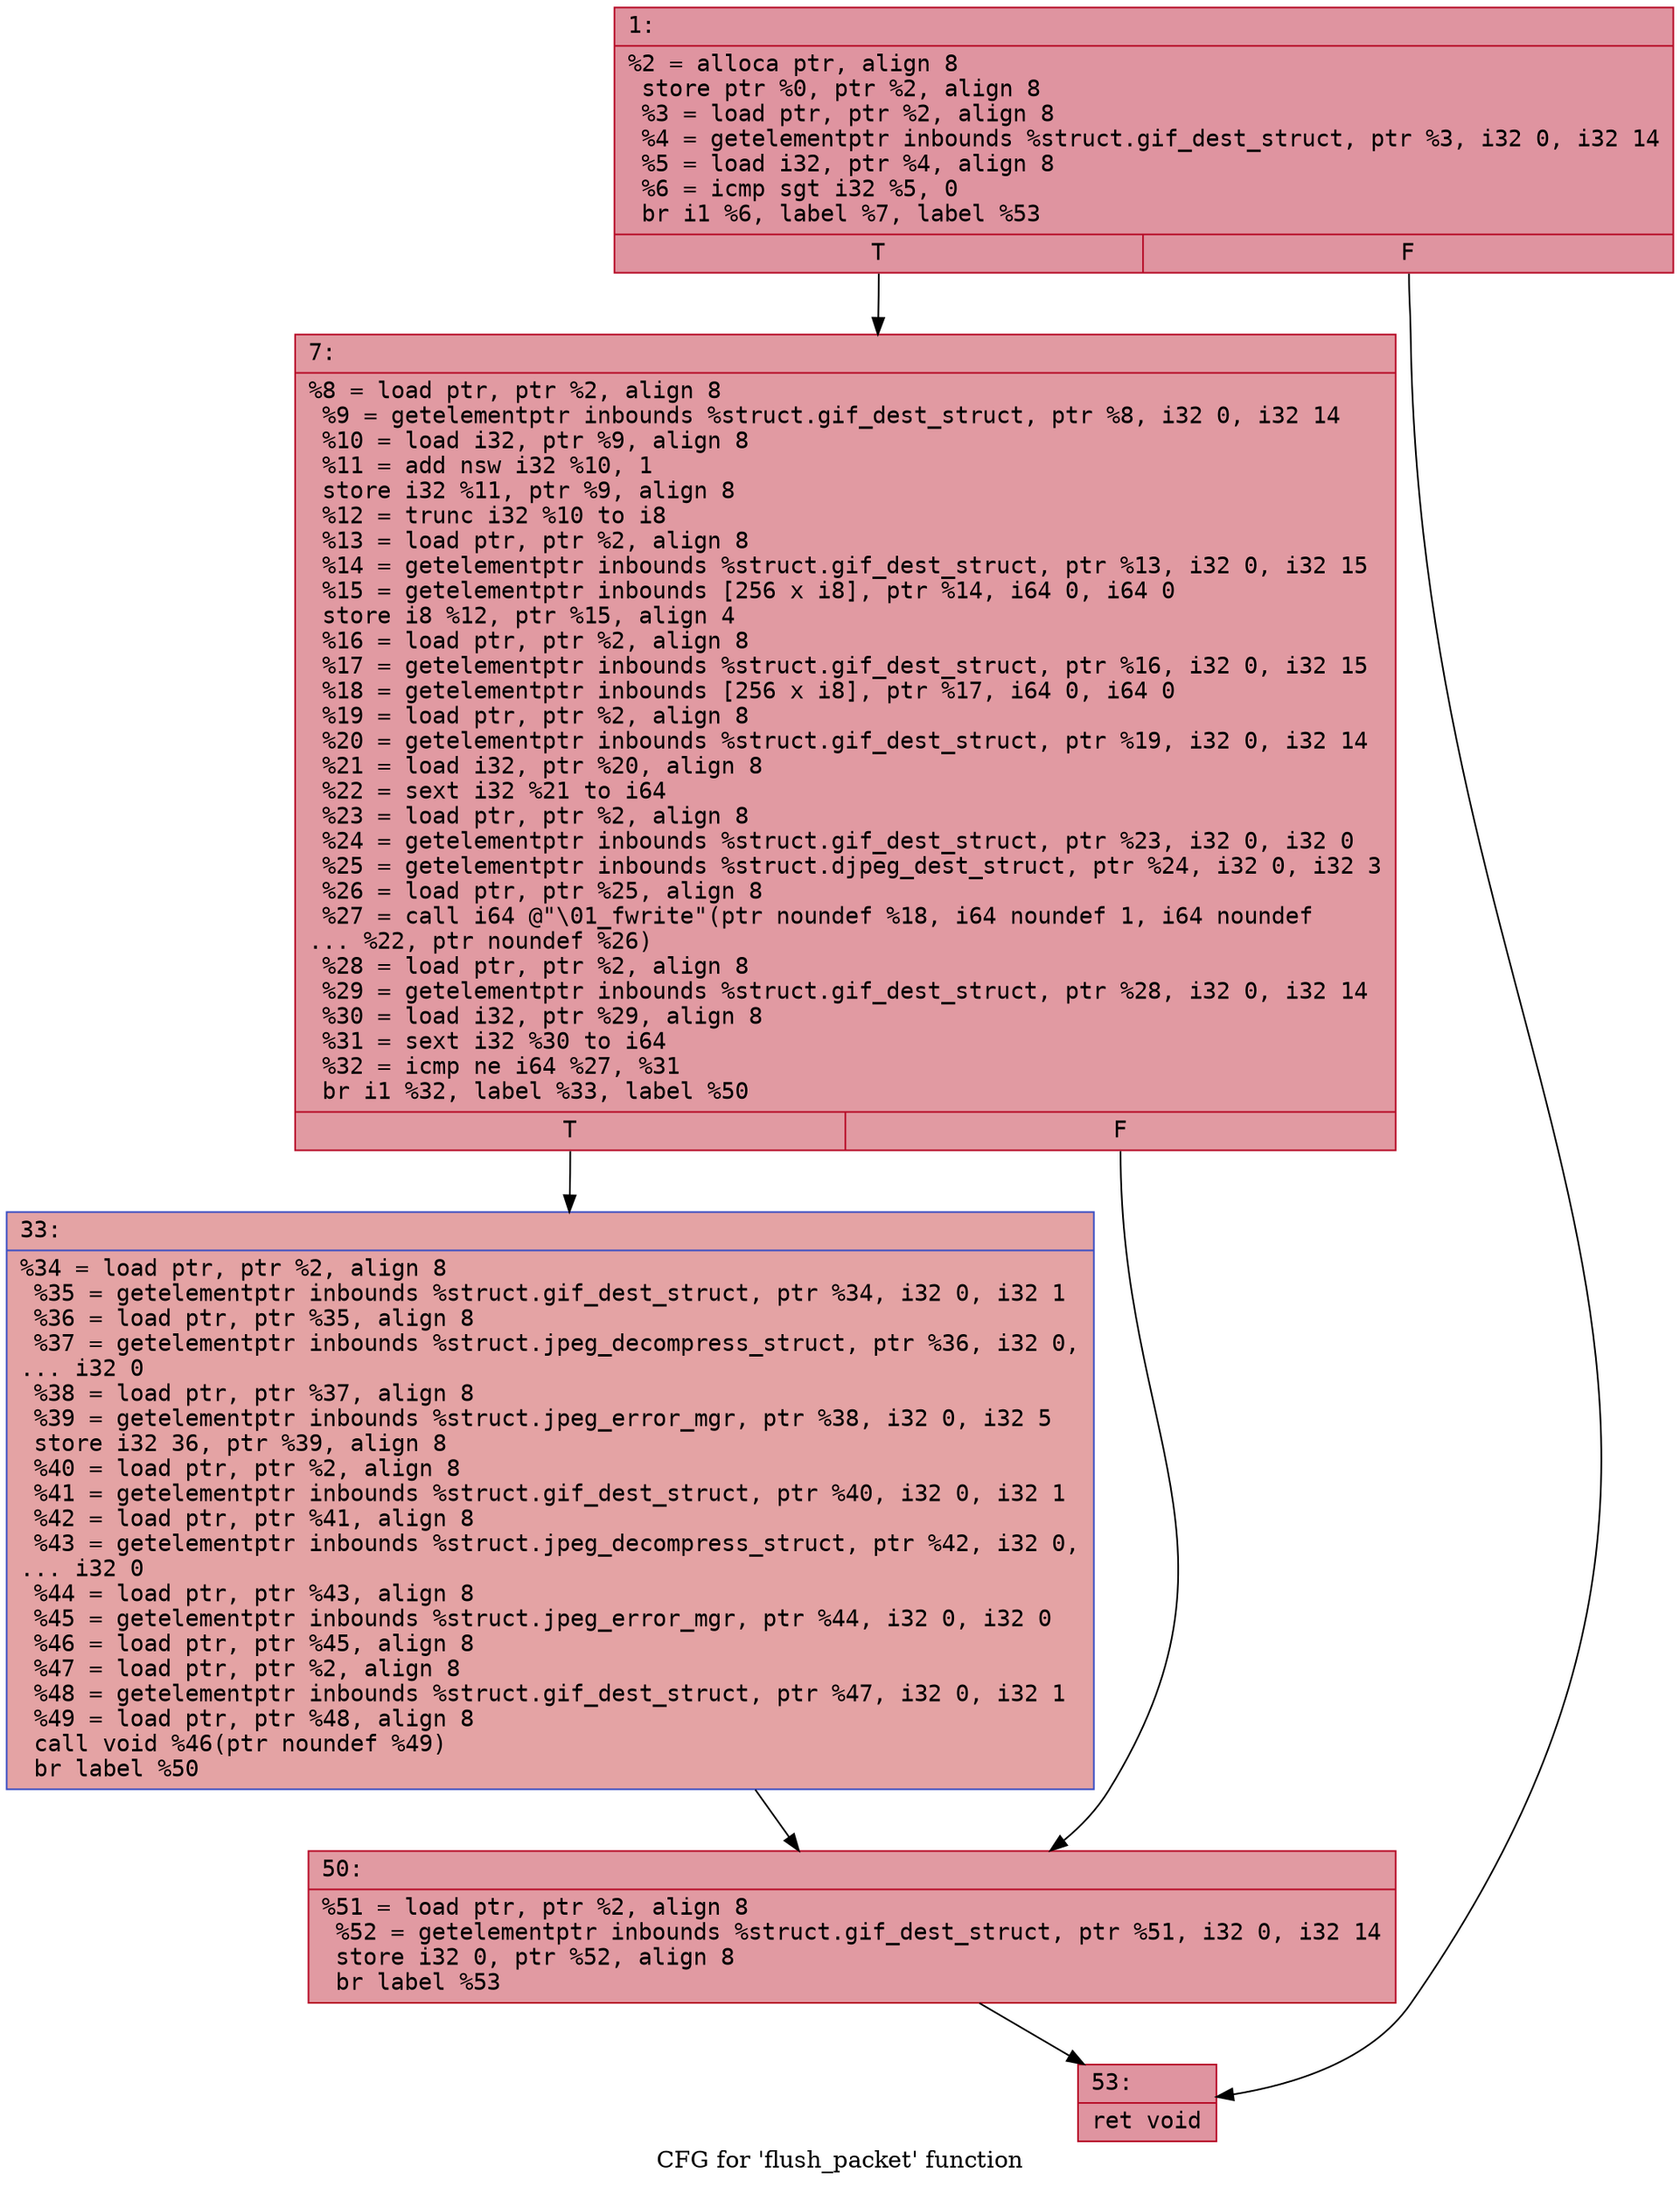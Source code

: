 digraph "CFG for 'flush_packet' function" {
	label="CFG for 'flush_packet' function";

	Node0x60000190b6b0 [shape=record,color="#b70d28ff", style=filled, fillcolor="#b70d2870" fontname="Courier",label="{1:\l|  %2 = alloca ptr, align 8\l  store ptr %0, ptr %2, align 8\l  %3 = load ptr, ptr %2, align 8\l  %4 = getelementptr inbounds %struct.gif_dest_struct, ptr %3, i32 0, i32 14\l  %5 = load i32, ptr %4, align 8\l  %6 = icmp sgt i32 %5, 0\l  br i1 %6, label %7, label %53\l|{<s0>T|<s1>F}}"];
	Node0x60000190b6b0:s0 -> Node0x60000190b700[tooltip="1 -> 7\nProbability 62.50%" ];
	Node0x60000190b6b0:s1 -> Node0x60000190b7f0[tooltip="1 -> 53\nProbability 37.50%" ];
	Node0x60000190b700 [shape=record,color="#b70d28ff", style=filled, fillcolor="#bb1b2c70" fontname="Courier",label="{7:\l|  %8 = load ptr, ptr %2, align 8\l  %9 = getelementptr inbounds %struct.gif_dest_struct, ptr %8, i32 0, i32 14\l  %10 = load i32, ptr %9, align 8\l  %11 = add nsw i32 %10, 1\l  store i32 %11, ptr %9, align 8\l  %12 = trunc i32 %10 to i8\l  %13 = load ptr, ptr %2, align 8\l  %14 = getelementptr inbounds %struct.gif_dest_struct, ptr %13, i32 0, i32 15\l  %15 = getelementptr inbounds [256 x i8], ptr %14, i64 0, i64 0\l  store i8 %12, ptr %15, align 4\l  %16 = load ptr, ptr %2, align 8\l  %17 = getelementptr inbounds %struct.gif_dest_struct, ptr %16, i32 0, i32 15\l  %18 = getelementptr inbounds [256 x i8], ptr %17, i64 0, i64 0\l  %19 = load ptr, ptr %2, align 8\l  %20 = getelementptr inbounds %struct.gif_dest_struct, ptr %19, i32 0, i32 14\l  %21 = load i32, ptr %20, align 8\l  %22 = sext i32 %21 to i64\l  %23 = load ptr, ptr %2, align 8\l  %24 = getelementptr inbounds %struct.gif_dest_struct, ptr %23, i32 0, i32 0\l  %25 = getelementptr inbounds %struct.djpeg_dest_struct, ptr %24, i32 0, i32 3\l  %26 = load ptr, ptr %25, align 8\l  %27 = call i64 @\"\\01_fwrite\"(ptr noundef %18, i64 noundef 1, i64 noundef\l... %22, ptr noundef %26)\l  %28 = load ptr, ptr %2, align 8\l  %29 = getelementptr inbounds %struct.gif_dest_struct, ptr %28, i32 0, i32 14\l  %30 = load i32, ptr %29, align 8\l  %31 = sext i32 %30 to i64\l  %32 = icmp ne i64 %27, %31\l  br i1 %32, label %33, label %50\l|{<s0>T|<s1>F}}"];
	Node0x60000190b700:s0 -> Node0x60000190b750[tooltip="7 -> 33\nProbability 50.00%" ];
	Node0x60000190b700:s1 -> Node0x60000190b7a0[tooltip="7 -> 50\nProbability 50.00%" ];
	Node0x60000190b750 [shape=record,color="#3d50c3ff", style=filled, fillcolor="#c32e3170" fontname="Courier",label="{33:\l|  %34 = load ptr, ptr %2, align 8\l  %35 = getelementptr inbounds %struct.gif_dest_struct, ptr %34, i32 0, i32 1\l  %36 = load ptr, ptr %35, align 8\l  %37 = getelementptr inbounds %struct.jpeg_decompress_struct, ptr %36, i32 0,\l... i32 0\l  %38 = load ptr, ptr %37, align 8\l  %39 = getelementptr inbounds %struct.jpeg_error_mgr, ptr %38, i32 0, i32 5\l  store i32 36, ptr %39, align 8\l  %40 = load ptr, ptr %2, align 8\l  %41 = getelementptr inbounds %struct.gif_dest_struct, ptr %40, i32 0, i32 1\l  %42 = load ptr, ptr %41, align 8\l  %43 = getelementptr inbounds %struct.jpeg_decompress_struct, ptr %42, i32 0,\l... i32 0\l  %44 = load ptr, ptr %43, align 8\l  %45 = getelementptr inbounds %struct.jpeg_error_mgr, ptr %44, i32 0, i32 0\l  %46 = load ptr, ptr %45, align 8\l  %47 = load ptr, ptr %2, align 8\l  %48 = getelementptr inbounds %struct.gif_dest_struct, ptr %47, i32 0, i32 1\l  %49 = load ptr, ptr %48, align 8\l  call void %46(ptr noundef %49)\l  br label %50\l}"];
	Node0x60000190b750 -> Node0x60000190b7a0[tooltip="33 -> 50\nProbability 100.00%" ];
	Node0x60000190b7a0 [shape=record,color="#b70d28ff", style=filled, fillcolor="#bb1b2c70" fontname="Courier",label="{50:\l|  %51 = load ptr, ptr %2, align 8\l  %52 = getelementptr inbounds %struct.gif_dest_struct, ptr %51, i32 0, i32 14\l  store i32 0, ptr %52, align 8\l  br label %53\l}"];
	Node0x60000190b7a0 -> Node0x60000190b7f0[tooltip="50 -> 53\nProbability 100.00%" ];
	Node0x60000190b7f0 [shape=record,color="#b70d28ff", style=filled, fillcolor="#b70d2870" fontname="Courier",label="{53:\l|  ret void\l}"];
}
